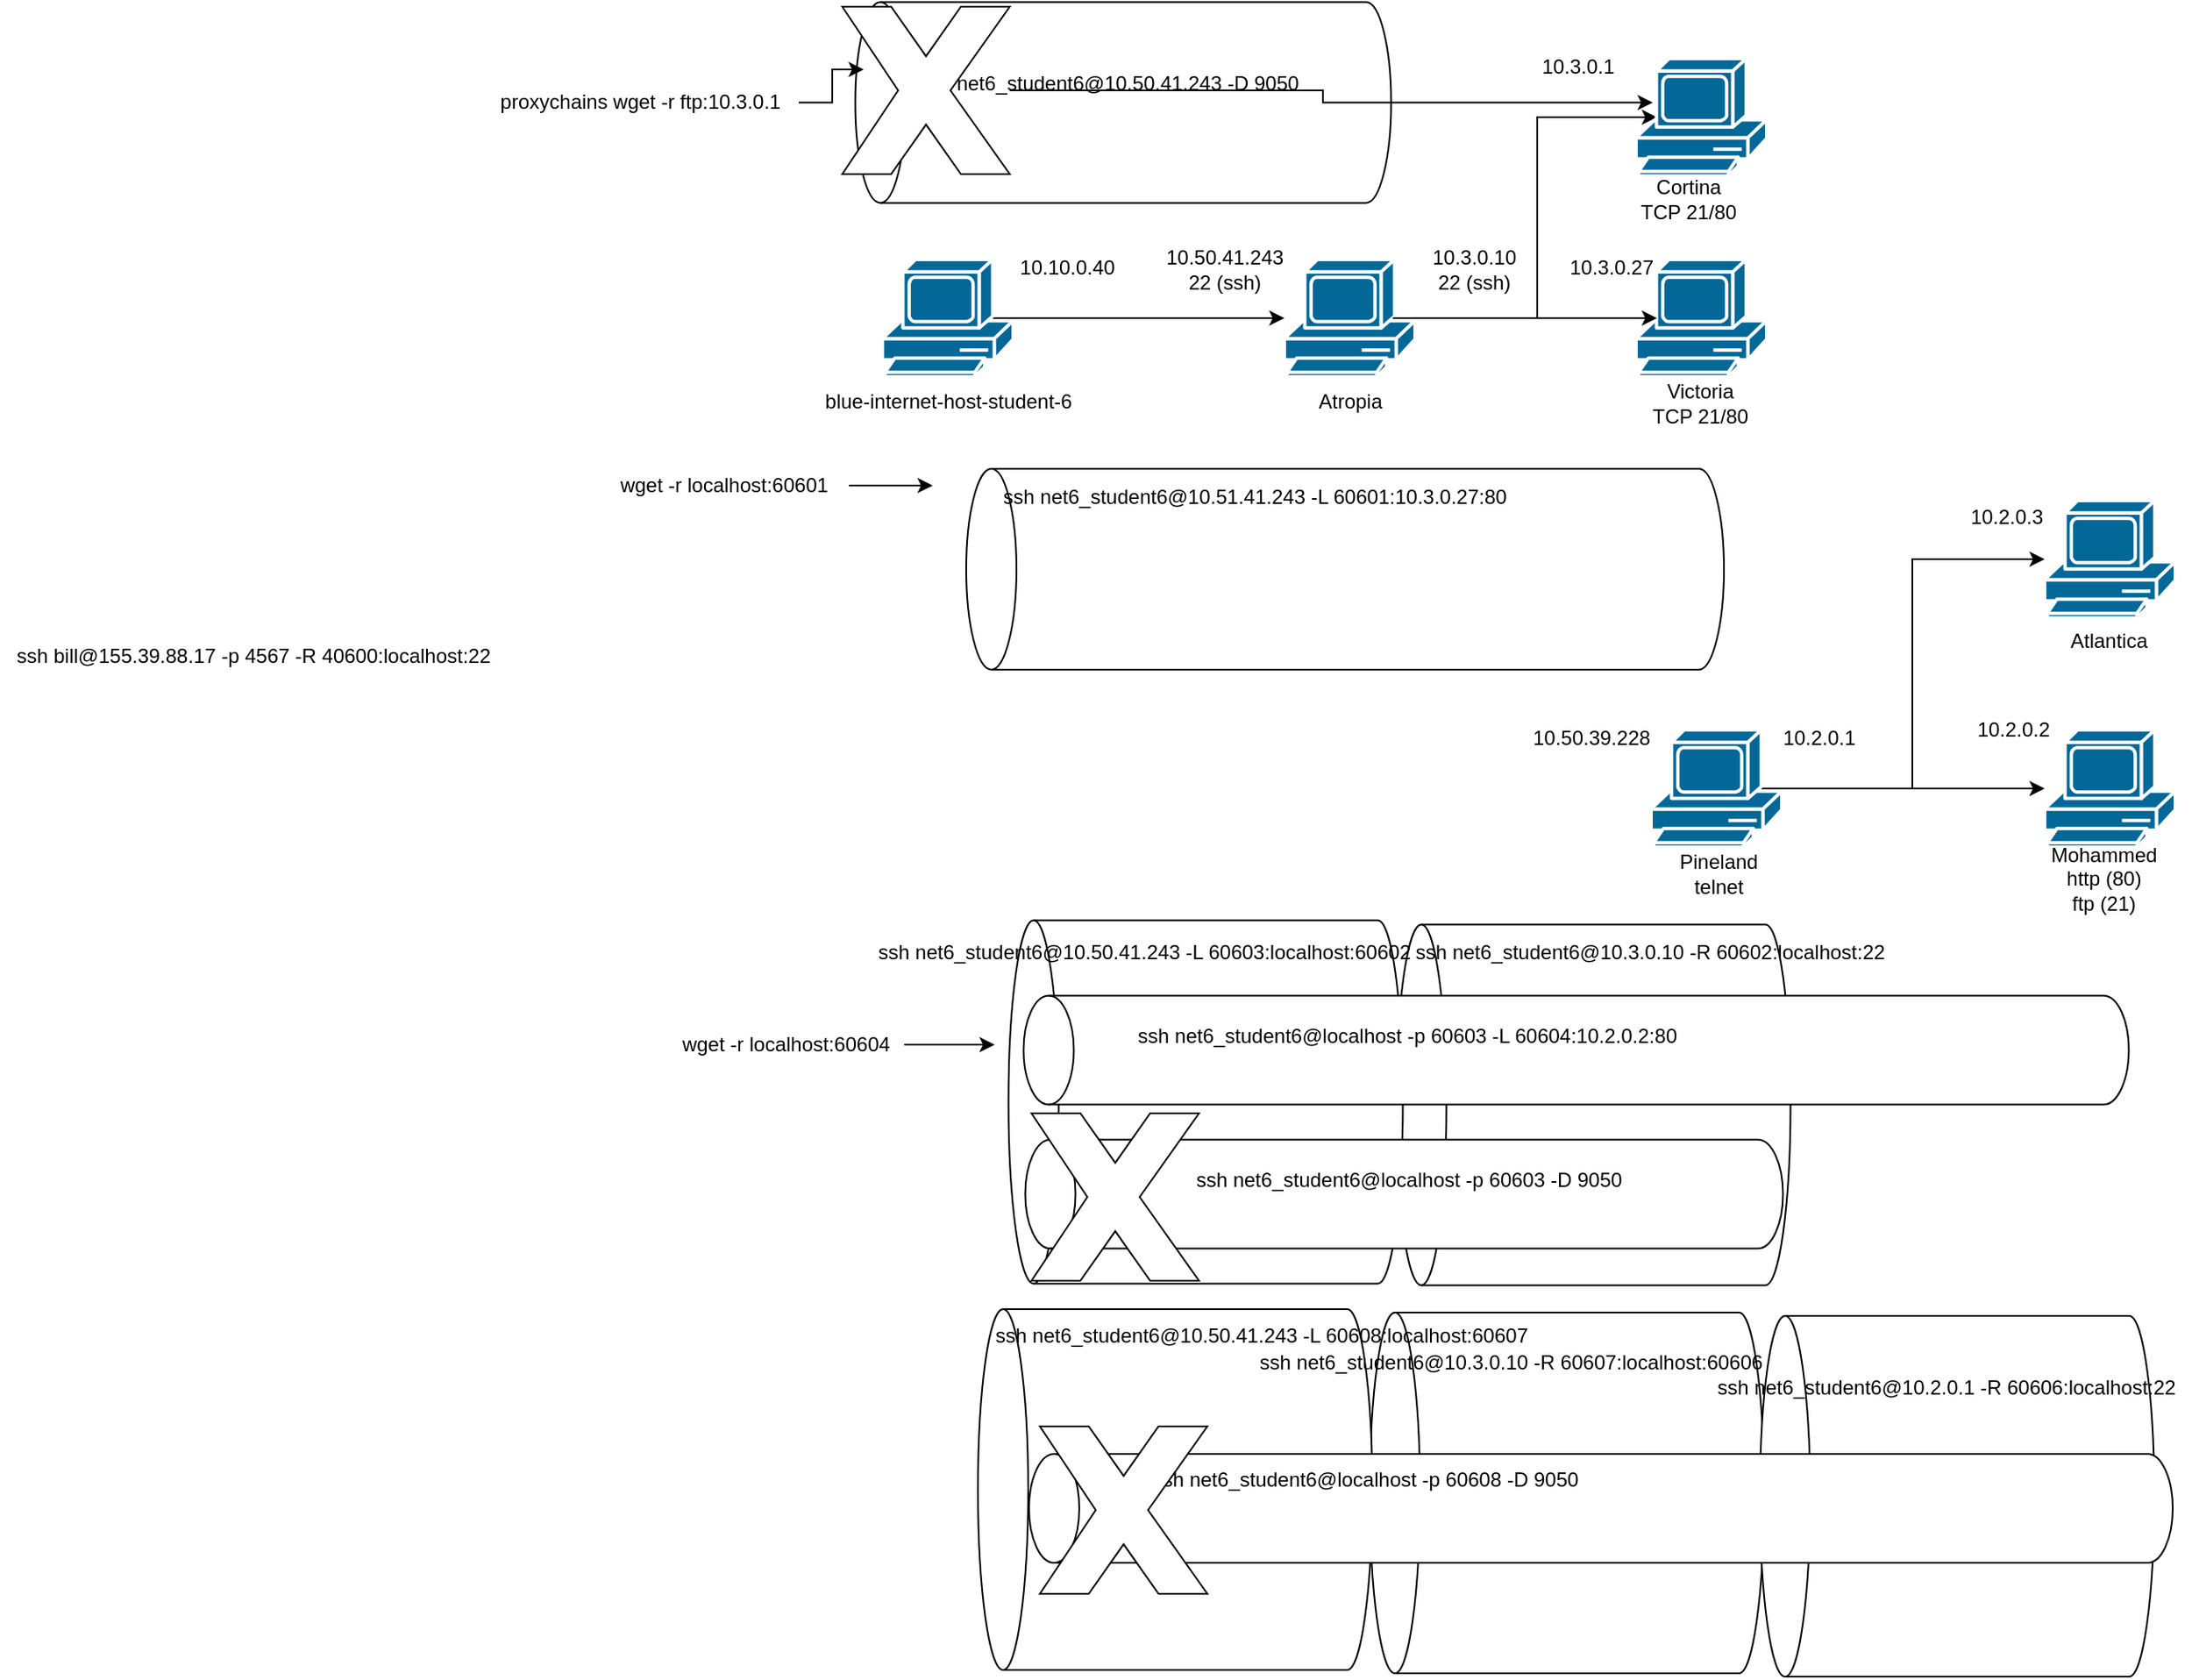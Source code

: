 <mxfile version="24.7.8" pages="3">
  <diagram name="Page-1" id="5lwStmEV-4-tHNbY_flZ">
    <mxGraphModel dx="2234" dy="1271" grid="0" gridSize="10" guides="0" tooltips="1" connect="1" arrows="1" fold="1" page="0" pageScale="1" pageWidth="850" pageHeight="1100" math="0" shadow="0">
      <root>
        <mxCell id="0" />
        <mxCell id="1" parent="0" />
        <mxCell id="lORMS2WyomaHc7jaPSRQ-12" value="" style="shape=cylinder3;whiteSpace=wrap;html=1;boundedLbl=1;backgroundOutline=1;size=15;rotation=-90;" vertex="1" parent="1">
          <mxGeometry x="381" y="739" width="215.5" height="235.5" as="geometry" />
        </mxCell>
        <mxCell id="ssCp2VfZ81utT5KtouX2-22" value="" style="shape=cylinder3;whiteSpace=wrap;html=1;boundedLbl=1;backgroundOutline=1;size=15;rotation=-90;" vertex="1" parent="1">
          <mxGeometry x="163.75" y="-133.75" width="120" height="320" as="geometry" />
        </mxCell>
        <mxCell id="ssCp2VfZ81utT5KtouX2-7" style="edgeStyle=orthogonalEdgeStyle;rounded=0;orthogonalLoop=1;jettySize=auto;html=1;exitX=0.83;exitY=0.5;exitDx=0;exitDy=0;exitPerimeter=0;" edge="1" parent="1" source="ssCp2VfZ81utT5KtouX2-1" target="ssCp2VfZ81utT5KtouX2-3">
          <mxGeometry relative="1" as="geometry" />
        </mxCell>
        <mxCell id="ssCp2VfZ81utT5KtouX2-1" value="" style="shape=mxgraph.cisco.computers_and_peripherals.pc;sketch=0;html=1;pointerEvents=1;dashed=0;fillColor=#036897;strokeColor=#ffffff;strokeWidth=2;verticalLabelPosition=bottom;verticalAlign=top;align=center;outlineConnect=0;" vertex="1" parent="1">
          <mxGeometry x="80" y="120" width="78" height="70" as="geometry" />
        </mxCell>
        <mxCell id="ssCp2VfZ81utT5KtouX2-2" value="blue-internet-host-student-6" style="text;html=1;align=center;verticalAlign=middle;resizable=0;points=[];autosize=1;strokeColor=none;fillColor=none;" vertex="1" parent="1">
          <mxGeometry x="34" y="190" width="170" height="30" as="geometry" />
        </mxCell>
        <mxCell id="ssCp2VfZ81utT5KtouX2-17" style="edgeStyle=orthogonalEdgeStyle;rounded=0;orthogonalLoop=1;jettySize=auto;html=1;exitX=0.83;exitY=0.5;exitDx=0;exitDy=0;exitPerimeter=0;entryX=0.16;entryY=0.5;entryDx=0;entryDy=0;entryPerimeter=0;" edge="1" parent="1" source="ssCp2VfZ81utT5KtouX2-3" target="ssCp2VfZ81utT5KtouX2-10">
          <mxGeometry relative="1" as="geometry">
            <mxPoint x="470" y="40" as="targetPoint" />
            <Array as="points">
              <mxPoint x="471" y="155" />
              <mxPoint x="471" y="35" />
            </Array>
          </mxGeometry>
        </mxCell>
        <mxCell id="ssCp2VfZ81utT5KtouX2-3" value="" style="shape=mxgraph.cisco.computers_and_peripherals.pc;sketch=0;html=1;pointerEvents=1;dashed=0;fillColor=#036897;strokeColor=#ffffff;strokeWidth=2;verticalLabelPosition=bottom;verticalAlign=top;align=center;outlineConnect=0;" vertex="1" parent="1">
          <mxGeometry x="320" y="120" width="78" height="70" as="geometry" />
        </mxCell>
        <mxCell id="ssCp2VfZ81utT5KtouX2-4" value="Atropia" style="text;html=1;align=center;verticalAlign=middle;resizable=0;points=[];autosize=1;strokeColor=none;fillColor=none;" vertex="1" parent="1">
          <mxGeometry x="329" y="190" width="60" height="30" as="geometry" />
        </mxCell>
        <mxCell id="ssCp2VfZ81utT5KtouX2-5" value="10.10.0.40" style="text;html=1;align=center;verticalAlign=middle;resizable=0;points=[];autosize=1;strokeColor=none;fillColor=none;" vertex="1" parent="1">
          <mxGeometry x="150" y="110" width="80" height="30" as="geometry" />
        </mxCell>
        <mxCell id="ssCp2VfZ81utT5KtouX2-6" value="10.50.41.243&lt;div&gt;22 (ssh)&lt;/div&gt;" style="text;html=1;align=center;verticalAlign=middle;resizable=0;points=[];autosize=1;strokeColor=none;fillColor=none;" vertex="1" parent="1">
          <mxGeometry x="240" y="105" width="88" height="41" as="geometry" />
        </mxCell>
        <mxCell id="ssCp2VfZ81utT5KtouX2-8" value="10.3.0.10&lt;div&gt;22 (ssh)&lt;/div&gt;" style="text;html=1;align=center;verticalAlign=middle;resizable=0;points=[];autosize=1;strokeColor=none;fillColor=none;" vertex="1" parent="1">
          <mxGeometry x="399" y="105" width="68" height="41" as="geometry" />
        </mxCell>
        <mxCell id="ssCp2VfZ81utT5KtouX2-9" value="10.3.0.1" style="text;html=1;align=center;verticalAlign=middle;resizable=0;points=[];autosize=1;strokeColor=none;fillColor=none;" vertex="1" parent="1">
          <mxGeometry x="460" y="-10" width="70" height="30" as="geometry" />
        </mxCell>
        <mxCell id="ssCp2VfZ81utT5KtouX2-10" value="" style="shape=mxgraph.cisco.computers_and_peripherals.pc;sketch=0;html=1;pointerEvents=1;dashed=0;fillColor=#036897;strokeColor=#ffffff;strokeWidth=2;verticalLabelPosition=bottom;verticalAlign=top;align=center;outlineConnect=0;" vertex="1" parent="1">
          <mxGeometry x="530" width="78" height="70" as="geometry" />
        </mxCell>
        <mxCell id="ssCp2VfZ81utT5KtouX2-11" value="10.3.0.27" style="text;html=1;align=center;verticalAlign=middle;resizable=0;points=[];autosize=1;strokeColor=none;fillColor=none;" vertex="1" parent="1">
          <mxGeometry x="480" y="110" width="70" height="30" as="geometry" />
        </mxCell>
        <mxCell id="ssCp2VfZ81utT5KtouX2-12" value="" style="shape=mxgraph.cisco.computers_and_peripherals.pc;sketch=0;html=1;pointerEvents=1;dashed=0;fillColor=#036897;strokeColor=#ffffff;strokeWidth=2;verticalLabelPosition=bottom;verticalAlign=top;align=center;outlineConnect=0;" vertex="1" parent="1">
          <mxGeometry x="530" y="120" width="78" height="70" as="geometry" />
        </mxCell>
        <mxCell id="ssCp2VfZ81utT5KtouX2-13" style="edgeStyle=orthogonalEdgeStyle;rounded=0;orthogonalLoop=1;jettySize=auto;html=1;exitX=0.83;exitY=0.5;exitDx=0;exitDy=0;exitPerimeter=0;entryX=0.16;entryY=0.5;entryDx=0;entryDy=0;entryPerimeter=0;" edge="1" parent="1" source="ssCp2VfZ81utT5KtouX2-3" target="ssCp2VfZ81utT5KtouX2-12">
          <mxGeometry relative="1" as="geometry" />
        </mxCell>
        <mxCell id="ssCp2VfZ81utT5KtouX2-14" value="Victoria&lt;div&gt;TCP 21/80&lt;/div&gt;" style="text;html=1;align=center;verticalAlign=middle;resizable=0;points=[];autosize=1;strokeColor=none;fillColor=none;" vertex="1" parent="1">
          <mxGeometry x="530" y="185" width="75" height="41" as="geometry" />
        </mxCell>
        <mxCell id="ssCp2VfZ81utT5KtouX2-15" value="Cortina&lt;div&gt;TCP 21/80&lt;/div&gt;" style="text;html=1;align=center;verticalAlign=middle;resizable=0;points=[];autosize=1;strokeColor=none;fillColor=none;" vertex="1" parent="1">
          <mxGeometry x="523" y="63" width="75" height="41" as="geometry" />
        </mxCell>
        <mxCell id="ssCp2VfZ81utT5KtouX2-18" value="" style="shape=cylinder3;whiteSpace=wrap;html=1;boundedLbl=1;backgroundOutline=1;size=15;rotation=-90;" vertex="1" parent="1">
          <mxGeometry x="396.75" y="507.25" width="215.5" height="235.5" as="geometry" />
        </mxCell>
        <mxCell id="ssCp2VfZ81utT5KtouX2-21" style="edgeStyle=orthogonalEdgeStyle;rounded=0;orthogonalLoop=1;jettySize=auto;html=1;" edge="1" parent="1" source="ssCp2VfZ81utT5KtouX2-20">
          <mxGeometry relative="1" as="geometry">
            <mxPoint x="110" y="255" as="targetPoint" />
          </mxGeometry>
        </mxCell>
        <mxCell id="ssCp2VfZ81utT5KtouX2-20" value="wget -r localhost:60601" style="text;html=1;align=center;verticalAlign=middle;resizable=0;points=[];autosize=1;strokeColor=none;fillColor=none;" vertex="1" parent="1">
          <mxGeometry x="-90" y="240" width="150" height="30" as="geometry" />
        </mxCell>
        <mxCell id="ssCp2VfZ81utT5KtouX2-23" value="ssh net6_student6@10.50.41.243 -D 9050" style="text;html=1;align=center;verticalAlign=middle;resizable=0;points=[];autosize=1;strokeColor=none;fillColor=none;" vertex="1" parent="1">
          <mxGeometry x="93" y="2" width="244" height="26" as="geometry" />
        </mxCell>
        <mxCell id="ssCp2VfZ81utT5KtouX2-24" value="proxychains wget -r ftp:10.3.0.1" style="text;html=1;align=center;verticalAlign=middle;resizable=0;points=[];autosize=1;strokeColor=none;fillColor=none;" vertex="1" parent="1">
          <mxGeometry x="-160" y="11.25" width="190" height="30" as="geometry" />
        </mxCell>
        <mxCell id="ssCp2VfZ81utT5KtouX2-25" style="edgeStyle=orthogonalEdgeStyle;rounded=0;orthogonalLoop=1;jettySize=auto;html=1;entryX=0.128;entryY=0.375;entryDx=0;entryDy=0;entryPerimeter=0;" edge="1" parent="1" source="lORMS2WyomaHc7jaPSRQ-20" target="ssCp2VfZ81utT5KtouX2-10">
          <mxGeometry relative="1" as="geometry" />
        </mxCell>
        <mxCell id="8TFv3OoPlM1-N74jB-lP-9" style="edgeStyle=orthogonalEdgeStyle;rounded=0;orthogonalLoop=1;jettySize=auto;html=1;exitX=0.83;exitY=0.5;exitDx=0;exitDy=0;exitPerimeter=0;" edge="1" parent="1" source="QjLj5B1Vu25J_cTfAaM0-1" target="8TFv3OoPlM1-N74jB-lP-6">
          <mxGeometry relative="1" as="geometry" />
        </mxCell>
        <mxCell id="lORMS2WyomaHc7jaPSRQ-2" style="edgeStyle=orthogonalEdgeStyle;rounded=0;orthogonalLoop=1;jettySize=auto;html=1;exitX=0.83;exitY=0.5;exitDx=0;exitDy=0;exitPerimeter=0;" edge="1" parent="1" source="QjLj5B1Vu25J_cTfAaM0-1" target="lORMS2WyomaHc7jaPSRQ-1">
          <mxGeometry relative="1" as="geometry">
            <mxPoint x="694" y="302" as="targetPoint" />
            <Array as="points">
              <mxPoint x="695" y="436" />
              <mxPoint x="695" y="299" />
            </Array>
          </mxGeometry>
        </mxCell>
        <mxCell id="QjLj5B1Vu25J_cTfAaM0-1" value="" style="shape=mxgraph.cisco.computers_and_peripherals.pc;sketch=0;html=1;pointerEvents=1;dashed=0;fillColor=#036897;strokeColor=#ffffff;strokeWidth=2;verticalLabelPosition=bottom;verticalAlign=top;align=center;outlineConnect=0;" vertex="1" parent="1">
          <mxGeometry x="539" y="401" width="78" height="70" as="geometry" />
        </mxCell>
        <mxCell id="QjLj5B1Vu25J_cTfAaM0-2" value="Pineland&lt;div&gt;telnet&lt;/div&gt;" style="text;html=1;align=center;verticalAlign=middle;resizable=0;points=[];autosize=1;strokeColor=none;fillColor=none;" vertex="1" parent="1">
          <mxGeometry x="546" y="466" width="65" height="41" as="geometry" />
        </mxCell>
        <mxCell id="QjLj5B1Vu25J_cTfAaM0-3" value="10.50.39.228" style="text;html=1;align=center;verticalAlign=middle;resizable=0;points=[];autosize=1;strokeColor=none;fillColor=none;" vertex="1" parent="1">
          <mxGeometry x="459" y="393" width="88" height="26" as="geometry" />
        </mxCell>
        <mxCell id="QjLj5B1Vu25J_cTfAaM0-4" value="ssh bill@155.39.88.17 -p 4567 -R 40600:localhost:22" style="text;html=1;align=center;verticalAlign=middle;resizable=0;points=[];;autosize=1;fontColor=#000000;strokeColor=#FFFFFF;labelBackgroundColor=#FFFFFF;" vertex="1" parent="1">
          <mxGeometry x="-446" y="347" width="300" height="20" as="geometry" />
        </mxCell>
        <mxCell id="GxIL4JgS7ShkU5iS6ZnA-2" value="" style="shape=cylinder3;whiteSpace=wrap;html=1;boundedLbl=1;backgroundOutline=1;size=15;rotation=-90;" vertex="1" parent="1">
          <mxGeometry x="296.25" y="78.75" width="120" height="452.5" as="geometry" />
        </mxCell>
        <mxCell id="ssCp2VfZ81utT5KtouX2-19" value="ssh net6_student6@10.51.41.243 -L 60601:10.3.0.27:80" style="text;html=1;align=center;verticalAlign=middle;resizable=0;points=[];autosize=1;strokeColor=none;fillColor=none;" vertex="1" parent="1">
          <mxGeometry x="142" y="247" width="320" height="30" as="geometry" />
        </mxCell>
        <mxCell id="GxIL4JgS7ShkU5iS6ZnA-3" value="ssh net6_student6@10.3.0.10 -R 60602:localhost:22" style="text;html=1;align=center;verticalAlign=middle;resizable=0;points=[];autosize=1;strokeColor=none;fillColor=none;" vertex="1" parent="1">
          <mxGeometry x="389" y="521" width="298" height="26" as="geometry" />
        </mxCell>
        <mxCell id="GxIL4JgS7ShkU5iS6ZnA-4" value="" style="shape=cylinder3;whiteSpace=wrap;html=1;boundedLbl=1;backgroundOutline=1;size=15;rotation=-90;" vertex="1" parent="1">
          <mxGeometry x="164.5" y="505.5" width="217" height="235.5" as="geometry" />
        </mxCell>
        <mxCell id="GxIL4JgS7ShkU5iS6ZnA-5" value="ssh net6_student6@10.50.41.243 -L 60603:localhost:60602" style="text;html=1;align=center;verticalAlign=middle;resizable=0;points=[];autosize=1;strokeColor=none;fillColor=none;" vertex="1" parent="1">
          <mxGeometry x="68" y="521" width="336" height="26" as="geometry" />
        </mxCell>
        <mxCell id="GxIL4JgS7ShkU5iS6ZnA-6" value="" style="shape=cylinder3;whiteSpace=wrap;html=1;boundedLbl=1;backgroundOutline=1;size=15;rotation=-90;" vertex="1" parent="1">
          <mxGeometry x="461.75" y="262.25" width="65" height="660" as="geometry" />
        </mxCell>
        <mxCell id="8TFv3OoPlM1-N74jB-lP-1" value="ssh net6_student6@localhost -p 60603 -L 60604:10.2.0.2:80" style="text;html=1;align=center;verticalAlign=middle;resizable=0;points=[];autosize=1;strokeColor=none;fillColor=none;" vertex="1" parent="1">
          <mxGeometry x="223" y="571" width="340" height="26" as="geometry" />
        </mxCell>
        <mxCell id="8TFv3OoPlM1-N74jB-lP-2" value="" style="shape=cylinder3;whiteSpace=wrap;html=1;boundedLbl=1;backgroundOutline=1;size=15;rotation=-90;" vertex="1" parent="1">
          <mxGeometry x="359" y="452" width="65" height="452.5" as="geometry" />
        </mxCell>
        <mxCell id="8TFv3OoPlM1-N74jB-lP-3" value="ssh net6_student6@localhost -p 60603 -D 9050" style="text;html=1;align=center;verticalAlign=middle;resizable=0;points=[];autosize=1;strokeColor=none;fillColor=none;" vertex="1" parent="1">
          <mxGeometry x="258" y="657" width="272" height="26" as="geometry" />
        </mxCell>
        <mxCell id="8TFv3OoPlM1-N74jB-lP-6" value="" style="shape=mxgraph.cisco.computers_and_peripherals.pc;sketch=0;html=1;pointerEvents=1;dashed=0;fillColor=#036897;strokeColor=#ffffff;strokeWidth=2;verticalLabelPosition=bottom;verticalAlign=top;align=center;outlineConnect=0;" vertex="1" parent="1">
          <mxGeometry x="774" y="401" width="78" height="70" as="geometry" />
        </mxCell>
        <mxCell id="8TFv3OoPlM1-N74jB-lP-7" value="10.2.0.2" style="text;html=1;align=center;verticalAlign=middle;resizable=0;points=[];autosize=1;strokeColor=none;fillColor=none;" vertex="1" parent="1">
          <mxGeometry x="724" y="388" width="61" height="26" as="geometry" />
        </mxCell>
        <mxCell id="8TFv3OoPlM1-N74jB-lP-8" value="&lt;div&gt;Mohammed&lt;/div&gt;&lt;div&gt;http (80)&lt;/div&gt;&lt;div&gt;ftp (21)&lt;/div&gt;" style="text;html=1;align=center;verticalAlign=middle;resizable=0;points=[];autosize=1;strokeColor=none;fillColor=none;" vertex="1" parent="1">
          <mxGeometry x="768" y="462" width="81" height="55" as="geometry" />
        </mxCell>
        <mxCell id="8TFv3OoPlM1-N74jB-lP-10" value="10.2.0.1" style="text;html=1;align=center;verticalAlign=middle;resizable=0;points=[];autosize=1;strokeColor=none;fillColor=none;" vertex="1" parent="1">
          <mxGeometry x="608" y="393" width="61" height="26" as="geometry" />
        </mxCell>
        <mxCell id="8TFv3OoPlM1-N74jB-lP-13" style="edgeStyle=orthogonalEdgeStyle;rounded=0;orthogonalLoop=1;jettySize=auto;html=1;" edge="1" parent="1" source="8TFv3OoPlM1-N74jB-lP-14">
          <mxGeometry relative="1" as="geometry">
            <mxPoint x="147" y="589" as="targetPoint" />
          </mxGeometry>
        </mxCell>
        <mxCell id="8TFv3OoPlM1-N74jB-lP-14" value="wget -r localhost:60604" style="text;html=1;align=center;verticalAlign=middle;resizable=0;points=[];autosize=1;strokeColor=none;fillColor=none;" vertex="1" parent="1">
          <mxGeometry x="-49" y="576" width="142" height="26" as="geometry" />
        </mxCell>
        <mxCell id="lORMS2WyomaHc7jaPSRQ-1" value="" style="shape=mxgraph.cisco.computers_and_peripherals.pc;sketch=0;html=1;pointerEvents=1;dashed=0;fillColor=#036897;strokeColor=#ffffff;strokeWidth=2;verticalLabelPosition=bottom;verticalAlign=top;align=center;outlineConnect=0;" vertex="1" parent="1">
          <mxGeometry x="774" y="264" width="78" height="70" as="geometry" />
        </mxCell>
        <mxCell id="lORMS2WyomaHc7jaPSRQ-7" value="Atlantica" style="text;html=1;align=center;verticalAlign=middle;resizable=0;points=[];autosize=1;strokeColor=none;fillColor=none;" vertex="1" parent="1">
          <mxGeometry x="780" y="335" width="64" height="26" as="geometry" />
        </mxCell>
        <mxCell id="lORMS2WyomaHc7jaPSRQ-8" value="10.2.0.3" style="text;html=1;align=center;verticalAlign=middle;resizable=0;points=[];autosize=1;strokeColor=none;fillColor=none;" vertex="1" parent="1">
          <mxGeometry x="720" y="261" width="61" height="26" as="geometry" />
        </mxCell>
        <mxCell id="lORMS2WyomaHc7jaPSRQ-10" value="" style="shape=cylinder3;whiteSpace=wrap;html=1;boundedLbl=1;backgroundOutline=1;size=15;rotation=-90;" vertex="1" parent="1">
          <mxGeometry x="614" y="741" width="215.5" height="235.5" as="geometry" />
        </mxCell>
        <mxCell id="lORMS2WyomaHc7jaPSRQ-11" value="ssh net6_student6@10.2.0.1 -R 60606:localhost:22" style="text;html=1;align=center;verticalAlign=middle;resizable=0;points=[];autosize=1;strokeColor=none;fillColor=none;" vertex="1" parent="1">
          <mxGeometry x="569" y="781" width="292" height="26" as="geometry" />
        </mxCell>
        <mxCell id="lORMS2WyomaHc7jaPSRQ-14" value="" style="shape=cylinder3;whiteSpace=wrap;html=1;boundedLbl=1;backgroundOutline=1;size=15;rotation=-90;" vertex="1" parent="1">
          <mxGeometry x="147" y="737" width="215.5" height="235.5" as="geometry" />
        </mxCell>
        <mxCell id="lORMS2WyomaHc7jaPSRQ-13" value="ssh net6_student6@10.3.0.10 -R 60607:localhost:60606" style="text;html=1;align=center;verticalAlign=middle;resizable=0;points=[];autosize=1;strokeColor=none;fillColor=none;" vertex="1" parent="1">
          <mxGeometry x="296" y="766" width="318" height="26" as="geometry" />
        </mxCell>
        <mxCell id="lORMS2WyomaHc7jaPSRQ-15" value="ssh net6_student6@10.50.41.243 -L 60608:localhost:60607" style="text;html=1;align=center;verticalAlign=middle;resizable=0;points=[];autosize=1;strokeColor=none;fillColor=none;" vertex="1" parent="1">
          <mxGeometry x="138" y="750" width="336" height="26" as="geometry" />
        </mxCell>
        <mxCell id="lORMS2WyomaHc7jaPSRQ-16" value="" style="shape=cylinder3;whiteSpace=wrap;html=1;boundedLbl=1;backgroundOutline=1;size=15;rotation=-90;" vertex="1" parent="1">
          <mxGeometry x="476.5" y="524.5" width="65" height="683" as="geometry" />
        </mxCell>
        <mxCell id="lORMS2WyomaHc7jaPSRQ-17" value="ssh net6_student6@localhost -p 60608 -D 9050" style="text;html=1;align=center;verticalAlign=middle;resizable=0;points=[];autosize=1;strokeColor=none;fillColor=none;" vertex="1" parent="1">
          <mxGeometry x="232" y="836" width="272" height="26" as="geometry" />
        </mxCell>
        <mxCell id="lORMS2WyomaHc7jaPSRQ-18" value="" style="verticalLabelPosition=bottom;verticalAlign=top;html=1;shape=mxgraph.basic.x" vertex="1" parent="1">
          <mxGeometry x="174" y="817" width="100" height="100" as="geometry" />
        </mxCell>
        <mxCell id="lORMS2WyomaHc7jaPSRQ-19" value="" style="verticalLabelPosition=bottom;verticalAlign=top;html=1;shape=mxgraph.basic.x" vertex="1" parent="1">
          <mxGeometry x="169" y="630" width="100" height="100" as="geometry" />
        </mxCell>
        <mxCell id="lORMS2WyomaHc7jaPSRQ-21" value="" style="edgeStyle=orthogonalEdgeStyle;rounded=0;orthogonalLoop=1;jettySize=auto;html=1;entryX=0.128;entryY=0.375;entryDx=0;entryDy=0;entryPerimeter=0;" edge="1" parent="1" source="ssCp2VfZ81utT5KtouX2-24" target="lORMS2WyomaHc7jaPSRQ-20">
          <mxGeometry relative="1" as="geometry">
            <mxPoint x="30" y="26" as="sourcePoint" />
            <mxPoint x="540" y="26" as="targetPoint" />
          </mxGeometry>
        </mxCell>
        <mxCell id="lORMS2WyomaHc7jaPSRQ-20" value="" style="verticalLabelPosition=bottom;verticalAlign=top;html=1;shape=mxgraph.basic.x" vertex="1" parent="1">
          <mxGeometry x="56" y="-31" width="100" height="100" as="geometry" />
        </mxCell>
      </root>
    </mxGraphModel>
  </diagram>
  <diagram id="b-eNUmaqgKxDumLwexBE" name="Page-2">
    <mxGraphModel dx="1834" dy="1271" grid="0" gridSize="10" guides="1" tooltips="1" connect="1" arrows="1" fold="1" page="0" pageScale="1" pageWidth="850" pageHeight="1100" math="0" shadow="0">
      <root>
        <mxCell id="0" />
        <mxCell id="1" parent="0" />
        <mxCell id="MhArIfeLx1pieekaY4P2-1" value="" style="shape=cylinder3;whiteSpace=wrap;html=1;boundedLbl=1;backgroundOutline=1;size=15;rotation=-90;" vertex="1" parent="1">
          <mxGeometry x="163.75" y="-133.75" width="120" height="320" as="geometry" />
        </mxCell>
        <mxCell id="MhArIfeLx1pieekaY4P2-2" style="edgeStyle=orthogonalEdgeStyle;rounded=0;orthogonalLoop=1;jettySize=auto;html=1;exitX=0.83;exitY=0.5;exitDx=0;exitDy=0;exitPerimeter=0;" edge="1" parent="1" source="MhArIfeLx1pieekaY4P2-3" target="MhArIfeLx1pieekaY4P2-6">
          <mxGeometry relative="1" as="geometry" />
        </mxCell>
        <mxCell id="MhArIfeLx1pieekaY4P2-3" value="" style="shape=mxgraph.cisco.computers_and_peripherals.pc;sketch=0;html=1;pointerEvents=1;dashed=0;fillColor=#036897;strokeColor=#ffffff;strokeWidth=2;verticalLabelPosition=bottom;verticalAlign=top;align=center;outlineConnect=0;" vertex="1" parent="1">
          <mxGeometry x="80" y="120" width="78" height="70" as="geometry" />
        </mxCell>
        <mxCell id="MhArIfeLx1pieekaY4P2-4" value="blue-internet-host-student-6" style="text;html=1;align=center;verticalAlign=middle;resizable=0;points=[];autosize=1;strokeColor=none;fillColor=none;" vertex="1" parent="1">
          <mxGeometry x="34" y="190" width="170" height="30" as="geometry" />
        </mxCell>
        <mxCell id="MhArIfeLx1pieekaY4P2-5" style="edgeStyle=orthogonalEdgeStyle;rounded=0;orthogonalLoop=1;jettySize=auto;html=1;exitX=0.83;exitY=0.5;exitDx=0;exitDy=0;exitPerimeter=0;entryX=0.16;entryY=0.5;entryDx=0;entryDy=0;entryPerimeter=0;" edge="1" parent="1" source="MhArIfeLx1pieekaY4P2-6" target="MhArIfeLx1pieekaY4P2-12">
          <mxGeometry relative="1" as="geometry">
            <mxPoint x="470" y="40" as="targetPoint" />
            <Array as="points">
              <mxPoint x="471" y="155" />
              <mxPoint x="471" y="35" />
            </Array>
          </mxGeometry>
        </mxCell>
        <mxCell id="MhArIfeLx1pieekaY4P2-6" value="" style="shape=mxgraph.cisco.computers_and_peripherals.pc;sketch=0;html=1;pointerEvents=1;dashed=0;fillColor=#036897;strokeColor=#ffffff;strokeWidth=2;verticalLabelPosition=bottom;verticalAlign=top;align=center;outlineConnect=0;" vertex="1" parent="1">
          <mxGeometry x="320" y="120" width="78" height="70" as="geometry" />
        </mxCell>
        <mxCell id="MhArIfeLx1pieekaY4P2-7" value="Pineland&lt;div&gt;telnet&lt;/div&gt;" style="text;html=1;align=center;verticalAlign=middle;resizable=0;points=[];autosize=1;strokeColor=none;fillColor=none;" vertex="1" parent="1">
          <mxGeometry x="327" y="185" width="65" height="41" as="geometry" />
        </mxCell>
        <mxCell id="MhArIfeLx1pieekaY4P2-8" value="10.10.0.40" style="text;html=1;align=center;verticalAlign=middle;resizable=0;points=[];autosize=1;strokeColor=none;fillColor=none;" vertex="1" parent="1">
          <mxGeometry x="150" y="110" width="80" height="30" as="geometry" />
        </mxCell>
        <mxCell id="MhArIfeLx1pieekaY4P2-9" value="10.50.39.228" style="text;html=1;align=center;verticalAlign=middle;resizable=0;points=[];autosize=1;strokeColor=none;fillColor=none;" vertex="1" parent="1">
          <mxGeometry x="240" y="112" width="88" height="26" as="geometry" />
        </mxCell>
        <mxCell id="MhArIfeLx1pieekaY4P2-10" value="10.2.0.1" style="text;html=1;align=center;verticalAlign=middle;resizable=0;points=[];autosize=1;strokeColor=none;fillColor=none;" vertex="1" parent="1">
          <mxGeometry x="403" y="112" width="61" height="26" as="geometry" />
        </mxCell>
        <mxCell id="MhArIfeLx1pieekaY4P2-11" value="10.3.0.1" style="text;html=1;align=center;verticalAlign=middle;resizable=0;points=[];autosize=1;strokeColor=none;fillColor=none;" vertex="1" parent="1">
          <mxGeometry x="460" y="-10" width="70" height="30" as="geometry" />
        </mxCell>
        <mxCell id="MhArIfeLx1pieekaY4P2-12" value="" style="shape=mxgraph.cisco.computers_and_peripherals.pc;sketch=0;html=1;pointerEvents=1;dashed=0;fillColor=#036897;strokeColor=#ffffff;strokeWidth=2;verticalLabelPosition=bottom;verticalAlign=top;align=center;outlineConnect=0;" vertex="1" parent="1">
          <mxGeometry x="530" width="78" height="70" as="geometry" />
        </mxCell>
        <mxCell id="MhArIfeLx1pieekaY4P2-13" value="10.3.0.27" style="text;html=1;align=center;verticalAlign=middle;resizable=0;points=[];autosize=1;strokeColor=none;fillColor=none;" vertex="1" parent="1">
          <mxGeometry x="480" y="110" width="70" height="30" as="geometry" />
        </mxCell>
        <mxCell id="MhArIfeLx1pieekaY4P2-14" value="" style="shape=mxgraph.cisco.computers_and_peripherals.pc;sketch=0;html=1;pointerEvents=1;dashed=0;fillColor=#036897;strokeColor=#ffffff;strokeWidth=2;verticalLabelPosition=bottom;verticalAlign=top;align=center;outlineConnect=0;" vertex="1" parent="1">
          <mxGeometry x="530" y="120" width="78" height="70" as="geometry" />
        </mxCell>
        <mxCell id="MhArIfeLx1pieekaY4P2-15" style="edgeStyle=orthogonalEdgeStyle;rounded=0;orthogonalLoop=1;jettySize=auto;html=1;exitX=0.83;exitY=0.5;exitDx=0;exitDy=0;exitPerimeter=0;entryX=0.16;entryY=0.5;entryDx=0;entryDy=0;entryPerimeter=0;" edge="1" parent="1" source="MhArIfeLx1pieekaY4P2-6" target="MhArIfeLx1pieekaY4P2-14">
          <mxGeometry relative="1" as="geometry" />
        </mxCell>
        <mxCell id="MhArIfeLx1pieekaY4P2-16" value="Victoria&lt;div&gt;TCP 80&lt;/div&gt;" style="text;html=1;align=center;verticalAlign=middle;resizable=0;points=[];autosize=1;strokeColor=none;fillColor=none;" vertex="1" parent="1">
          <mxGeometry x="537" y="185" width="60" height="40" as="geometry" />
        </mxCell>
        <mxCell id="MhArIfeLx1pieekaY4P2-17" value="Cortina&lt;div&gt;TCP 23&lt;/div&gt;" style="text;html=1;align=center;verticalAlign=middle;resizable=0;points=[];autosize=1;strokeColor=none;fillColor=none;" vertex="1" parent="1">
          <mxGeometry x="530" y="63" width="60" height="40" as="geometry" />
        </mxCell>
        <mxCell id="MhArIfeLx1pieekaY4P2-18" value="" style="shape=cylinder3;whiteSpace=wrap;html=1;boundedLbl=1;backgroundOutline=1;size=15;rotation=-90;" vertex="1" parent="1">
          <mxGeometry x="286.25" y="68.75" width="120" height="452.5" as="geometry" />
        </mxCell>
        <mxCell id="MhArIfeLx1pieekaY4P2-19" value="ssh net6_student6@10.51.41.243 -L 60601:10.3.0.27:80" style="text;html=1;align=center;verticalAlign=middle;resizable=0;points=[];autosize=1;strokeColor=none;fillColor=none;" vertex="1" parent="1">
          <mxGeometry x="124" y="230" width="320" height="30" as="geometry" />
        </mxCell>
        <mxCell id="MhArIfeLx1pieekaY4P2-20" style="edgeStyle=orthogonalEdgeStyle;rounded=0;orthogonalLoop=1;jettySize=auto;html=1;" edge="1" parent="1" source="MhArIfeLx1pieekaY4P2-21">
          <mxGeometry relative="1" as="geometry">
            <mxPoint x="110" y="255" as="targetPoint" />
          </mxGeometry>
        </mxCell>
        <mxCell id="MhArIfeLx1pieekaY4P2-21" value="wget -r localhost:60601" style="text;html=1;align=center;verticalAlign=middle;resizable=0;points=[];autosize=1;strokeColor=none;fillColor=none;" vertex="1" parent="1">
          <mxGeometry x="-90" y="240" width="150" height="30" as="geometry" />
        </mxCell>
        <mxCell id="MhArIfeLx1pieekaY4P2-22" value="ssh net6_student6@10.51.41.243 -D 9050" style="text;html=1;align=center;verticalAlign=middle;resizable=0;points=[];autosize=1;strokeColor=none;fillColor=none;" vertex="1" parent="1">
          <mxGeometry x="90" width="250" height="30" as="geometry" />
        </mxCell>
        <mxCell id="MhArIfeLx1pieekaY4P2-23" value="proxychains wget -r ftp:10.3.0.1" style="text;html=1;align=center;verticalAlign=middle;resizable=0;points=[];autosize=1;strokeColor=none;fillColor=none;" vertex="1" parent="1">
          <mxGeometry x="-160" y="11.25" width="190" height="30" as="geometry" />
        </mxCell>
        <mxCell id="MhArIfeLx1pieekaY4P2-24" style="edgeStyle=orthogonalEdgeStyle;rounded=0;orthogonalLoop=1;jettySize=auto;html=1;entryX=0.128;entryY=0.375;entryDx=0;entryDy=0;entryPerimeter=0;" edge="1" parent="1" source="MhArIfeLx1pieekaY4P2-23" target="MhArIfeLx1pieekaY4P2-12">
          <mxGeometry relative="1" as="geometry" />
        </mxCell>
        <mxCell id="I7oJ_DLZdPDX8gPf8Jf4-1" value="ssh bill@155.39.88.17 -p 4567 -R 40600:localhost:22" style="text;html=1;align=center;verticalAlign=middle;resizable=0;points=[];;autosize=1;fontColor=#000000;strokeColor=#FFFFFF;labelBackgroundColor=#FFFFFF;" vertex="1" parent="1">
          <mxGeometry x="150" y="451" width="300" height="20" as="geometry" />
        </mxCell>
      </root>
    </mxGraphModel>
  </diagram>
  <diagram id="J6q-UD7ixWY-vkbZMnwJ" name="Page-3">
    <mxGraphModel dx="3649" dy="4044" grid="0" gridSize="10" guides="1" tooltips="1" connect="1" arrows="1" fold="1" page="0" pageScale="1" pageWidth="850" pageHeight="1100" math="0" shadow="0">
      <root>
        <mxCell id="0" />
        <mxCell id="1" parent="0" />
        <mxCell id="suc87e04z3GdZBgYt57A-1" value="" style="shape=cylinder;whiteSpace=wrap;html=1;boundedLbl=1;backgroundOutline=1;fillColor=none;gradientColor=none;fontColor=#000000;strokeColor=#FFFFFF;rotation=-90;labelBackgroundColor=#FFFFFF;" vertex="1" parent="1">
          <mxGeometry x="-315" y="-2362" width="158" height="1330" as="geometry" />
        </mxCell>
        <mxCell id="suc87e04z3GdZBgYt57A-2" value="" style="shape=cylinder;whiteSpace=wrap;html=1;boundedLbl=1;backgroundOutline=1;fillColor=none;gradientColor=none;fontColor=#000000;strokeColor=#FFFFFF;rotation=-90;labelBackgroundColor=#FFFFFF;" vertex="1" parent="1">
          <mxGeometry x="-940" y="-2303" width="630" height="630" as="geometry" />
        </mxCell>
        <mxCell id="suc87e04z3GdZBgYt57A-3" value="Text" style="text;html=1;align=center;verticalAlign=middle;resizable=0;points=[];;autosize=1;strokeColor=#FFFFFF;labelBackgroundColor=#FFFFFF;" vertex="1" parent="1">
          <mxGeometry x="-107" y="-1519" width="40" height="20" as="geometry" />
        </mxCell>
        <mxCell id="suc87e04z3GdZBgYt57A-4" value="ssh jack@localhost -p 1111 -L 2222:142.16.8.41:4567" style="text;html=1;align=center;verticalAlign=middle;resizable=0;points=[];;autosize=1;fontColor=#000000;strokeColor=#FFFFFF;labelBackgroundColor=#FFFFFF;" vertex="1" parent="1">
          <mxGeometry x="-796" y="-2264" width="300" height="20" as="geometry" />
        </mxCell>
        <mxCell id="suc87e04z3GdZBgYt57A-5" value="" style="shape=cylinder;whiteSpace=wrap;html=1;boundedLbl=1;backgroundOutline=1;fillColor=none;gradientColor=none;fontColor=#000000;strokeColor=#FFFFFF;rotation=-90;labelBackgroundColor=#FFFFFF;" vertex="1" parent="1">
          <mxGeometry x="-360" y="-2722" width="230" height="1219" as="geometry" />
        </mxCell>
        <mxCell id="suc87e04z3GdZBgYt57A-6" value="ssh bill@localhost -p 2222 -L 3333:155.39.88.21:23" style="text;html=1;align=center;verticalAlign=middle;resizable=0;points=[];;autosize=1;fontColor=#000000;strokeColor=#FFFFFF;labelBackgroundColor=#FFFFFF;" vertex="1" parent="1">
          <mxGeometry x="-776.5" y="-2220" width="290" height="20" as="geometry" />
        </mxCell>
        <mxCell id="suc87e04z3GdZBgYt57A-7" value="&lt;div&gt;&lt;span style=&quot;color: rgb(0, 0, 0);&quot;&gt;bill&lt;/span&gt;&lt;/div&gt;&lt;div&gt;&lt;span style=&quot;color: rgb(0, 0, 0);&quot;&gt;Ports: 21, 80, 4567&lt;/span&gt;&lt;br&gt;&lt;/div&gt;" style="whiteSpace=wrap;html=1;fillColor=none;align=left;verticalAlign=top;strokeColor=#FFFFFF;labelBackgroundColor=#FFFFFF;" vertex="1" parent="1">
          <mxGeometry x="-39" y="-2348" width="100" height="45" as="geometry" />
        </mxCell>
        <mxCell id="suc87e04z3GdZBgYt57A-8" style="edgeStyle=none;rounded=0;orthogonalLoop=1;jettySize=auto;html=1;strokeColor=#FFFFFF;fontColor=#000000;labelBackgroundColor=#FFFFFF;" edge="1" parent="1" source="suc87e04z3GdZBgYt57A-9" target="suc87e04z3GdZBgYt57A-11">
          <mxGeometry relative="1" as="geometry" />
        </mxCell>
        <mxCell id="suc87e04z3GdZBgYt57A-9" value="" style="points=[];aspect=fixed;html=1;align=center;shadow=0;dashed=0;image;image=img/lib/allied_telesis/computer_and_terminals/Personal_Computer.svg;strokeColor=#FFFFFF;labelBackgroundColor=#FFFFFF;" vertex="1" parent="1">
          <mxGeometry x="-40" y="-2410" width="45.6" height="61.8" as="geometry" />
        </mxCell>
        <mxCell id="suc87e04z3GdZBgYt57A-10" value="&lt;div&gt;&lt;span style=&quot;color: rgb(0, 0, 0);&quot;&gt;brian&lt;/span&gt;&lt;/div&gt;&lt;div&gt;&lt;span style=&quot;color: rgb(0, 0, 0);&quot;&gt;Ports: 21, 23 80&lt;/span&gt;&lt;br&gt;&lt;/div&gt;" style="whiteSpace=wrap;html=1;fillColor=none;align=left;verticalAlign=top;strokeColor=#FFFFFF;labelBackgroundColor=#FFFFFF;" vertex="1" parent="1">
          <mxGeometry x="260" y="-2338" width="100" height="45" as="geometry" />
        </mxCell>
        <mxCell id="suc87e04z3GdZBgYt57A-11" value="" style="points=[];aspect=fixed;html=1;align=center;shadow=0;dashed=0;image;image=img/lib/allied_telesis/computer_and_terminals/Personal_Computer.svg;strokeColor=#FFFFFF;labelBackgroundColor=#FFFFFF;" vertex="1" parent="1">
          <mxGeometry x="279.5" y="-2410" width="45.6" height="61.8" as="geometry" />
        </mxCell>
        <mxCell id="suc87e04z3GdZBgYt57A-12" value="155.39.88.17" style="text;html=1;align=center;verticalAlign=middle;resizable=0;points=[];;autosize=1;fontColor=#000000;strokeColor=#FFFFFF;labelBackgroundColor=#FFFFFF;" vertex="1" parent="1">
          <mxGeometry x="5.5" y="-2410" width="90" height="20" as="geometry" />
        </mxCell>
        <mxCell id="suc87e04z3GdZBgYt57A-13" value="" style="shape=cylinder;whiteSpace=wrap;html=1;boundedLbl=1;backgroundOutline=1;fillColor=none;gradientColor=none;fontColor=#000000;strokeColor=#FFFFFF;rotation=-90;labelBackgroundColor=#FFFFFF;" vertex="1" parent="1">
          <mxGeometry x="102" y="-2030" width="158" height="320" as="geometry" />
        </mxCell>
        <mxCell id="suc87e04z3GdZBgYt57A-14" value="ssh bill@155.39.88.17 -p 4567 -R 40600:localhost:22" style="text;html=1;align=center;verticalAlign=middle;resizable=0;points=[];;autosize=1;fontColor=#000000;strokeColor=#FFFFFF;labelBackgroundColor=#FFFFFF;" vertex="1" parent="1">
          <mxGeometry x="39.5" y="-1940" width="300" height="20" as="geometry" />
        </mxCell>
        <mxCell id="suc87e04z3GdZBgYt57A-15" style="edgeStyle=none;rounded=0;orthogonalLoop=1;jettySize=auto;html=1;entryX=0;entryY=0.629;entryDx=0;entryDy=0;entryPerimeter=0;strokeColor=#FFFFFF;fontColor=#000000;labelBackgroundColor=#FFFFFF;" edge="1" parent="1" source="suc87e04z3GdZBgYt57A-16" target="suc87e04z3GdZBgYt57A-34">
          <mxGeometry relative="1" as="geometry" />
        </mxCell>
        <mxCell id="suc87e04z3GdZBgYt57A-16" value="" style="points=[];aspect=fixed;html=1;align=center;shadow=0;dashed=0;image;image=img/lib/allied_telesis/computer_and_terminals/Personal_Computer.svg;strokeColor=#FFFFFF;labelBackgroundColor=#FFFFFF;" vertex="1" parent="1">
          <mxGeometry x="-947" y="-2410" width="45.6" height="61.8" as="geometry" />
        </mxCell>
        <mxCell id="suc87e04z3GdZBgYt57A-17" value="blue-internet-host-student-6&lt;br&gt;10.10.0.40" style="text;html=1;align=center;verticalAlign=middle;resizable=0;points=[];;autosize=1;fontColor=#000000;strokeColor=#FFFFFF;labelBackgroundColor=#FFFFFF;" vertex="1" parent="1">
          <mxGeometry x="-1000" y="-2338" width="160" height="30" as="geometry" />
        </mxCell>
        <mxCell id="suc87e04z3GdZBgYt57A-18" style="edgeStyle=none;rounded=0;orthogonalLoop=1;jettySize=auto;html=1;strokeColor=#FFFFFF;fontColor=#000000;labelBackgroundColor=#FFFFFF;" edge="1" parent="1" source="suc87e04z3GdZBgYt57A-39" target="suc87e04z3GdZBgYt57A-9">
          <mxGeometry relative="1" as="geometry" />
        </mxCell>
        <mxCell id="suc87e04z3GdZBgYt57A-19" value="142.16.8.41" style="text;html=1;align=center;verticalAlign=middle;resizable=0;points=[];;autosize=1;fontColor=#000000;strokeColor=#FFFFFF;labelBackgroundColor=#FFFFFF;" vertex="1" parent="1">
          <mxGeometry x="-123" y="-2410" width="80" height="20" as="geometry" />
        </mxCell>
        <mxCell id="suc87e04z3GdZBgYt57A-20" value="155.39.88.21" style="text;html=1;align=center;verticalAlign=middle;resizable=0;points=[];;autosize=1;fontColor=#000000;strokeColor=#FFFFFF;labelBackgroundColor=#FFFFFF;" vertex="1" parent="1">
          <mxGeometry x="195" y="-2410" width="90" height="20" as="geometry" />
        </mxCell>
        <mxCell id="suc87e04z3GdZBgYt57A-21" value="" style="shape=cylinder;whiteSpace=wrap;html=1;boundedLbl=1;backgroundOutline=1;fillColor=none;gradientColor=none;fontColor=#000000;strokeColor=#FFFFFF;rotation=-90;labelBackgroundColor=#FFFFFF;" vertex="1" parent="1">
          <mxGeometry x="-499" y="-2362" width="158" height="980" as="geometry" />
        </mxCell>
        <mxCell id="suc87e04z3GdZBgYt57A-22" value="" style="shape=cylinder;whiteSpace=wrap;html=1;boundedLbl=1;backgroundOutline=1;fillColor=none;gradientColor=none;fontColor=#000000;strokeColor=#FFFFFF;rotation=-90;labelBackgroundColor=#FFFFFF;" vertex="1" parent="1">
          <mxGeometry x="-171" y="-2292" width="158" height="1547" as="geometry" />
        </mxCell>
        <mxCell id="suc87e04z3GdZBgYt57A-23" value="&lt;div&gt;&lt;font color=&quot;#000000&quot;&gt;&lt;span style=&quot;&quot;&gt;bob&lt;/span&gt;&lt;/font&gt;&lt;/div&gt;&lt;div&gt;&lt;span style=&quot;color: rgb(0, 0, 0);&quot;&gt;Ports: 21, 23 80&lt;/span&gt;&lt;br&gt;&lt;/div&gt;" style="whiteSpace=wrap;html=1;fillColor=none;align=left;verticalAlign=top;strokeColor=#FFFFFF;labelBackgroundColor=#FFFFFF;" vertex="1" parent="1">
          <mxGeometry x="580" y="-2335" width="100" height="45" as="geometry" />
        </mxCell>
        <mxCell id="suc87e04z3GdZBgYt57A-24" value="" style="points=[];aspect=fixed;html=1;align=center;shadow=0;dashed=0;image;image=img/lib/allied_telesis/computer_and_terminals/Personal_Computer.svg;strokeColor=#FFFFFF;labelBackgroundColor=#FFFFFF;" vertex="1" parent="1">
          <mxGeometry x="599.5" y="-2407" width="45.6" height="61.8" as="geometry" />
        </mxCell>
        <mxCell id="suc87e04z3GdZBgYt57A-25" style="edgeStyle=none;rounded=0;orthogonalLoop=1;jettySize=auto;html=1;strokeColor=#FFFFFF;fontColor=#000000;labelBackgroundColor=#FFFFFF;" edge="1" parent="1">
          <mxGeometry relative="1" as="geometry">
            <mxPoint x="324.1" y="-2380.6" as="sourcePoint" />
            <mxPoint x="598" y="-2380.6" as="targetPoint" />
          </mxGeometry>
        </mxCell>
        <mxCell id="suc87e04z3GdZBgYt57A-26" value="ssh brian@localhost -p 5555 -D 9050" style="text;html=1;align=center;verticalAlign=middle;resizable=0;points=[];;autosize=1;fontColor=#000000;strokeColor=#FFFFFF;labelBackgroundColor=#FFFFFF;" vertex="1" parent="1">
          <mxGeometry x="-1210" y="-1790" width="210" height="20" as="geometry" />
        </mxCell>
        <mxCell id="suc87e04z3GdZBgYt57A-27" value="ssh brian@localhost -p 5555 -L 6666:150.21.99.8:6789" style="text;html=1;align=center;verticalAlign=middle;resizable=0;points=[];;autosize=1;fontColor=#000000;strokeColor=#FFFFFF;labelBackgroundColor=#FFFFFF;" vertex="1" parent="1">
          <mxGeometry x="-796" y="-1590" width="310" height="20" as="geometry" />
        </mxCell>
        <mxCell id="suc87e04z3GdZBgYt57A-28" value="150.21.99.8" style="text;html=1;align=center;verticalAlign=middle;resizable=0;points=[];;autosize=1;fontColor=#000000;strokeColor=#FFFFFF;labelBackgroundColor=#FFFFFF;" vertex="1" parent="1">
          <mxGeometry x="552" y="-2438" width="80" height="20" as="geometry" />
        </mxCell>
        <mxCell id="suc87e04z3GdZBgYt57A-29" value="104.16.181.1" style="text;html=1;align=center;verticalAlign=middle;resizable=0;points=[];;autosize=1;fontColor=#000000;strokeColor=#FFFFFF;labelBackgroundColor=#FFFFFF;" vertex="1" parent="1">
          <mxGeometry x="-577" y="-2414" width="90" height="20" as="geometry" />
        </mxCell>
        <mxCell id="suc87e04z3GdZBgYt57A-30" value="150.21.99.7" style="text;html=1;align=center;verticalAlign=middle;resizable=0;points=[];;autosize=1;fontColor=#000000;strokeColor=#FFFFFF;labelBackgroundColor=#FFFFFF;" vertex="1" parent="1">
          <mxGeometry x="315" y="-2414" width="80" height="20" as="geometry" />
        </mxCell>
        <mxCell id="suc87e04z3GdZBgYt57A-31" value="" style="group;strokeColor=#FFFFFF;labelBackgroundColor=#FFFFFF;" vertex="1" connectable="0" parent="1">
          <mxGeometry x="-631.5" y="-2420" width="411.5" height="220" as="geometry" />
        </mxCell>
        <object label="" placeholders="1" deviceType="" Hostname="" InterfaceType="" InterfaceIP="" SubnetMaskCIDR="" RoutingProtocol="" IPnetwork="" NetworkName="" OpenPorts="" OStype="" OSVersion="" id="suc87e04z3GdZBgYt57A-32">
          <mxCell style="group;labelBackgroundColor=#FFFFFF;" vertex="1" connectable="0" parent="suc87e04z3GdZBgYt57A-31">
            <mxGeometry x="20" width="401.5" height="218" as="geometry" />
          </mxCell>
        </object>
        <mxCell id="suc87e04z3GdZBgYt57A-33" style="edgeStyle=none;rounded=0;orthogonalLoop=1;jettySize=auto;html=1;strokeColor=#000000;fontColor=#000000;labelBackgroundColor=#FFFFFF;" edge="1" parent="suc87e04z3GdZBgYt57A-32" source="suc87e04z3GdZBgYt57A-34" target="suc87e04z3GdZBgYt57A-37">
          <mxGeometry relative="1" as="geometry" />
        </mxCell>
        <mxCell id="suc87e04z3GdZBgYt57A-34" value="" style="points=[];aspect=fixed;html=1;align=center;shadow=0;dashed=0;image;image=img/lib/allied_telesis/computer_and_terminals/Personal_Computer.svg;labelBackgroundColor=#FFFFFF;" vertex="1" parent="suc87e04z3GdZBgYt57A-32">
          <mxGeometry width="45.6" height="61.8" as="geometry" />
        </mxCell>
        <mxCell id="suc87e04z3GdZBgYt57A-35" value="&lt;div&gt;&lt;font color=&quot;#000000&quot;&gt;&lt;span style=&quot;&quot;&gt;john&lt;/span&gt;&lt;/font&gt;&lt;/div&gt;&lt;div&gt;&lt;span style=&quot;color: rgb(0, 0, 0);&quot;&gt;Ports: 21, 22, 80&lt;/span&gt;&lt;br&gt;&lt;/div&gt;" style="whiteSpace=wrap;html=1;fillColor=none;align=left;verticalAlign=top;labelBackgroundColor=#FFFFFF;" vertex="1" parent="suc87e04z3GdZBgYt57A-32">
          <mxGeometry x="7" y="62" width="103" height="48" as="geometry" />
        </mxCell>
        <object label="" placeholders="1" deviceType="" Hostname="" InterfaceType="" InterfaceIP="" SubnetMaskCIDR="" RoutingProtocol="" IPnetwork="" NetworkName="" OpenPorts="" OStype="" OSVersion="" id="suc87e04z3GdZBgYt57A-36">
          <mxCell style="group;labelBackgroundColor=#FFFFFF;" vertex="1" connectable="0" parent="suc87e04z3GdZBgYt57A-32">
            <mxGeometry x="280" y="10.5" width="220" height="142" as="geometry" />
          </mxCell>
        </object>
        <mxCell id="suc87e04z3GdZBgYt57A-37" value="" style="points=[];aspect=fixed;html=1;align=center;shadow=0;dashed=0;image;image=img/lib/allied_telesis/computer_and_terminals/Personal_Computer.svg;labelBackgroundColor=#FFFFFF;" vertex="1" parent="suc87e04z3GdZBgYt57A-36">
          <mxGeometry width="45.6" height="61.8" as="geometry" />
        </mxCell>
        <mxCell id="suc87e04z3GdZBgYt57A-38" value="&lt;div&gt;&lt;span style=&quot;color: rgb(0, 0, 0);&quot;&gt;jack&lt;/span&gt;&lt;/div&gt;&lt;div&gt;&lt;span style=&quot;color: rgb(0, 0, 0);&quot;&gt;Ports: 21, 22, 80&lt;/span&gt;&lt;br&gt;&lt;/div&gt;" style="whiteSpace=wrap;html=1;fillColor=none;align=left;verticalAlign=top;labelBackgroundColor=#FFFFFF;" vertex="1" parent="suc87e04z3GdZBgYt57A-36">
          <mxGeometry x="-18" y="65" width="100" height="45" as="geometry" />
        </mxCell>
        <mxCell id="suc87e04z3GdZBgYt57A-39" value="142.16.8.55" style="text;html=1;align=center;verticalAlign=middle;resizable=0;points=[];;autosize=1;fontColor=#000000;labelBackgroundColor=#FFFFFF;" vertex="1" parent="suc87e04z3GdZBgYt57A-36">
          <mxGeometry x="45.5" y="21" width="80" height="20" as="geometry" />
        </mxCell>
        <mxCell id="suc87e04z3GdZBgYt57A-40" value="&lt;span style=&quot;color: rgb(0, 0, 0); text-align: left; white-space: normal;&quot;&gt;104.16.181.15&lt;/span&gt;" style="text;html=1;align=center;verticalAlign=middle;resizable=0;points=[];;autosize=1;labelBackgroundColor=#FFFFFF;" vertex="1" parent="suc87e04z3GdZBgYt57A-32">
          <mxGeometry x="190" y="10.5" width="90" height="20" as="geometry" />
        </mxCell>
        <mxCell id="suc87e04z3GdZBgYt57A-41" value="&lt;span style=&quot;color: rgb(0, 0, 0); text-align: left; white-space: normal;&quot;&gt;104.16.181.1&lt;/span&gt;" style="text;html=1;align=center;verticalAlign=middle;resizable=0;points=[];;autosize=1;labelBackgroundColor=#FFFFFF;" vertex="1" parent="suc87e04z3GdZBgYt57A-31">
          <mxGeometry x="-10" y="100" width="90" height="20" as="geometry" />
        </mxCell>
        <mxCell id="suc87e04z3GdZBgYt57A-42" value="&lt;span style=&quot;color: rgb(0, 0, 0); text-align: left; white-space: normal;&quot;&gt;10.50.24.91&lt;/span&gt;" style="text;html=1;align=center;verticalAlign=middle;resizable=0;points=[];;autosize=1;strokeColor=#FFFFFF;labelBackgroundColor=#FFFFFF;" vertex="1" parent="1">
          <mxGeometry x="-690" y="-2410" width="80" height="20" as="geometry" />
        </mxCell>
        <mxCell id="suc87e04z3GdZBgYt57A-43" value="ssh bill@localhost -p 2222 -L 5555:localhost:40600" style="text;html=1;align=center;verticalAlign=middle;resizable=0;points=[];;autosize=1;fontColor=#000000;strokeColor=#FFFFFF;labelBackgroundColor=#FFFFFF;" vertex="1" parent="1">
          <mxGeometry x="-828" y="-1950" width="290" height="20" as="geometry" />
        </mxCell>
        <mxCell id="suc87e04z3GdZBgYt57A-44" value="ssh john@10.50.32.91 -L 1111:104.16.181.15:22" style="text;html=1;align=center;verticalAlign=middle;resizable=0;points=[];;autosize=1;fontColor=#000000;strokeColor=#FFFFFF;labelBackgroundColor=#FFFFFF;" vertex="1" parent="1">
          <mxGeometry x="-850" y="-2300" width="270" height="20" as="geometry" />
        </mxCell>
        <mxCell id="suc87e04z3GdZBgYt57A-45" value="" style="shape=cylinder;whiteSpace=wrap;html=1;boundedLbl=1;backgroundOutline=1;fillColor=none;gradientColor=none;fontColor=#000000;strokeColor=#FFFFFF;rotation=-90;labelBackgroundColor=#FFFFFF;" vertex="1" parent="1">
          <mxGeometry x="-582" y="-2557" width="315" height="880" as="geometry" />
        </mxCell>
      </root>
    </mxGraphModel>
  </diagram>
</mxfile>

